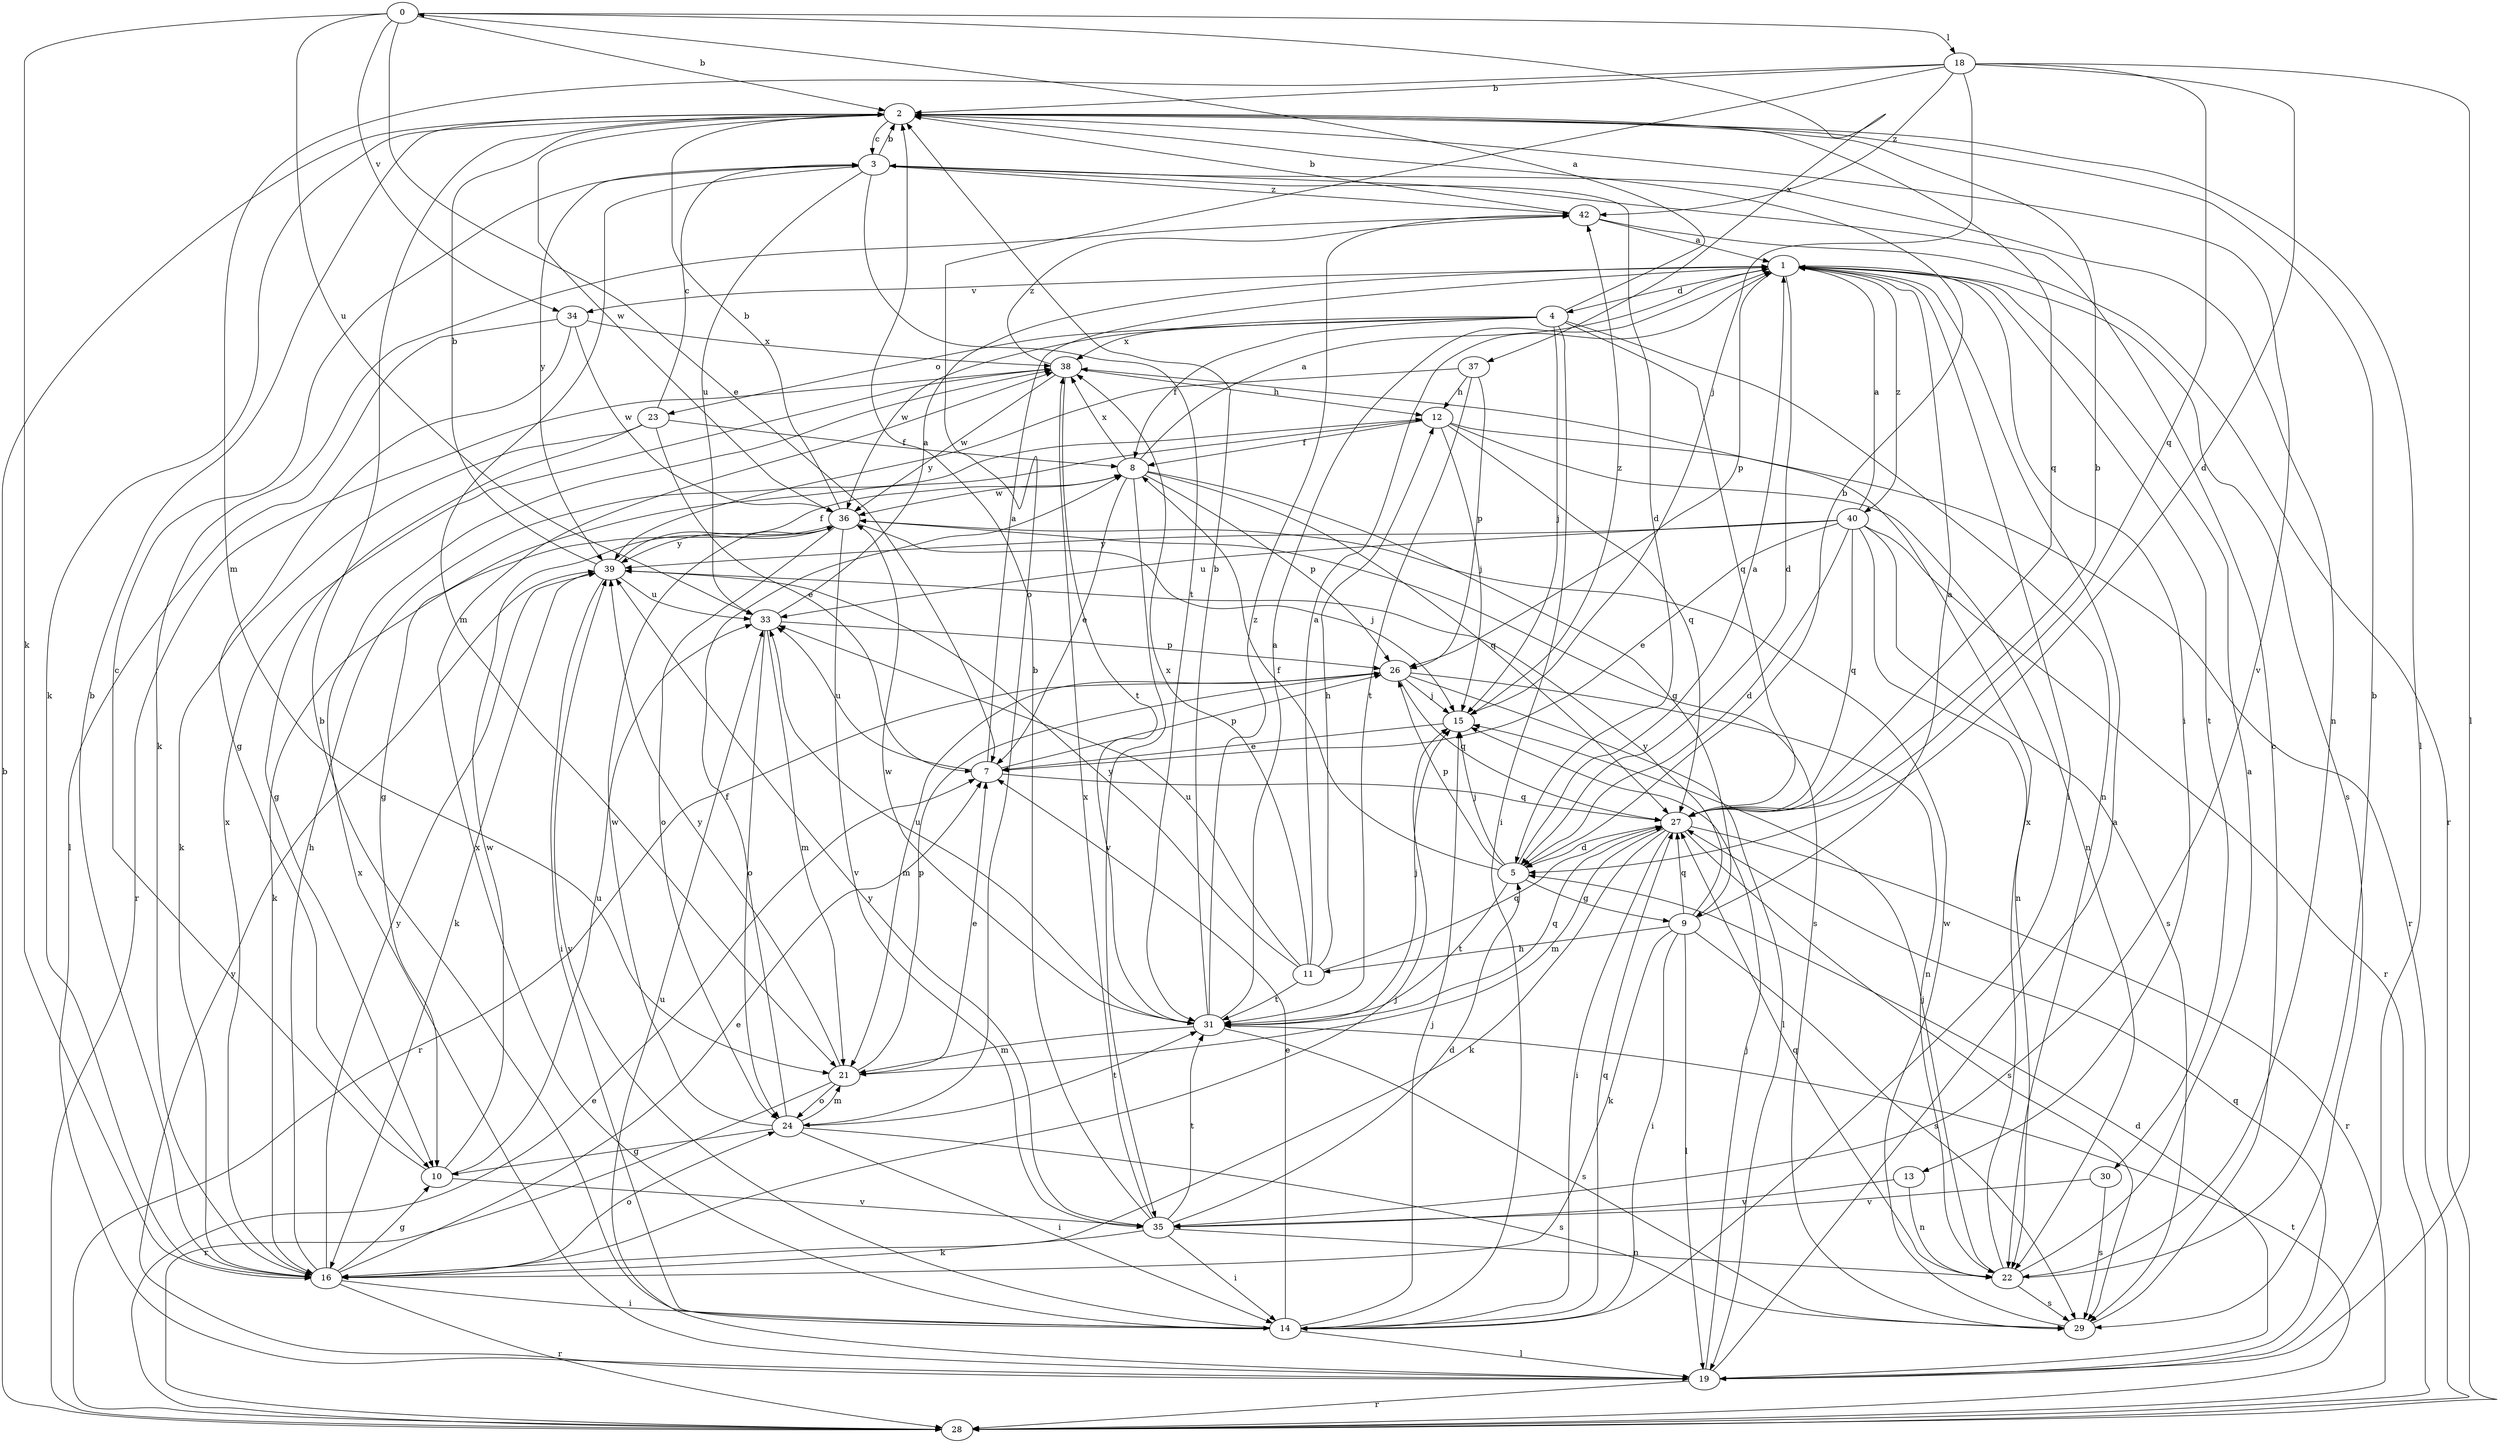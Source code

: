 strict digraph  {
0;
1;
2;
3;
4;
5;
7;
8;
9;
10;
11;
12;
13;
14;
15;
16;
18;
19;
21;
22;
23;
24;
26;
27;
28;
29;
30;
31;
33;
34;
35;
36;
37;
38;
39;
40;
42;
0 -> 2  [label=b];
0 -> 7  [label=e];
0 -> 16  [label=k];
0 -> 18  [label=l];
0 -> 33  [label=u];
0 -> 34  [label=v];
0 -> 37  [label=x];
1 -> 4  [label=d];
1 -> 5  [label=d];
1 -> 13  [label=i];
1 -> 14  [label=i];
1 -> 26  [label=p];
1 -> 29  [label=s];
1 -> 30  [label=t];
1 -> 34  [label=v];
1 -> 40  [label=z];
2 -> 3  [label=c];
2 -> 16  [label=k];
2 -> 19  [label=l];
2 -> 27  [label=q];
2 -> 35  [label=v];
2 -> 36  [label=w];
3 -> 2  [label=b];
3 -> 5  [label=d];
3 -> 21  [label=m];
3 -> 22  [label=n];
3 -> 31  [label=t];
3 -> 33  [label=u];
3 -> 39  [label=y];
3 -> 42  [label=z];
4 -> 0  [label=a];
4 -> 8  [label=f];
4 -> 14  [label=i];
4 -> 15  [label=j];
4 -> 22  [label=n];
4 -> 23  [label=o];
4 -> 27  [label=q];
4 -> 36  [label=w];
4 -> 38  [label=x];
5 -> 1  [label=a];
5 -> 2  [label=b];
5 -> 8  [label=f];
5 -> 9  [label=g];
5 -> 15  [label=j];
5 -> 26  [label=p];
5 -> 31  [label=t];
7 -> 1  [label=a];
7 -> 26  [label=p];
7 -> 27  [label=q];
7 -> 33  [label=u];
8 -> 1  [label=a];
8 -> 7  [label=e];
8 -> 9  [label=g];
8 -> 26  [label=p];
8 -> 27  [label=q];
8 -> 35  [label=v];
8 -> 36  [label=w];
8 -> 38  [label=x];
9 -> 1  [label=a];
9 -> 11  [label=h];
9 -> 14  [label=i];
9 -> 16  [label=k];
9 -> 19  [label=l];
9 -> 27  [label=q];
9 -> 29  [label=s];
9 -> 39  [label=y];
10 -> 3  [label=c];
10 -> 33  [label=u];
10 -> 35  [label=v];
10 -> 36  [label=w];
11 -> 1  [label=a];
11 -> 12  [label=h];
11 -> 27  [label=q];
11 -> 31  [label=t];
11 -> 33  [label=u];
11 -> 38  [label=x];
11 -> 39  [label=y];
12 -> 8  [label=f];
12 -> 10  [label=g];
12 -> 15  [label=j];
12 -> 22  [label=n];
12 -> 27  [label=q];
12 -> 28  [label=r];
13 -> 22  [label=n];
13 -> 35  [label=v];
14 -> 2  [label=b];
14 -> 7  [label=e];
14 -> 15  [label=j];
14 -> 19  [label=l];
14 -> 27  [label=q];
14 -> 38  [label=x];
14 -> 39  [label=y];
15 -> 7  [label=e];
15 -> 42  [label=z];
16 -> 2  [label=b];
16 -> 7  [label=e];
16 -> 10  [label=g];
16 -> 12  [label=h];
16 -> 14  [label=i];
16 -> 15  [label=j];
16 -> 24  [label=o];
16 -> 28  [label=r];
16 -> 38  [label=x];
16 -> 39  [label=y];
18 -> 2  [label=b];
18 -> 5  [label=d];
18 -> 15  [label=j];
18 -> 19  [label=l];
18 -> 21  [label=m];
18 -> 24  [label=o];
18 -> 27  [label=q];
18 -> 42  [label=z];
19 -> 1  [label=a];
19 -> 5  [label=d];
19 -> 15  [label=j];
19 -> 27  [label=q];
19 -> 28  [label=r];
19 -> 33  [label=u];
19 -> 38  [label=x];
19 -> 39  [label=y];
21 -> 7  [label=e];
21 -> 24  [label=o];
21 -> 26  [label=p];
21 -> 28  [label=r];
21 -> 39  [label=y];
22 -> 1  [label=a];
22 -> 2  [label=b];
22 -> 15  [label=j];
22 -> 27  [label=q];
22 -> 29  [label=s];
22 -> 38  [label=x];
23 -> 3  [label=c];
23 -> 7  [label=e];
23 -> 8  [label=f];
23 -> 10  [label=g];
23 -> 16  [label=k];
24 -> 8  [label=f];
24 -> 10  [label=g];
24 -> 14  [label=i];
24 -> 21  [label=m];
24 -> 29  [label=s];
24 -> 31  [label=t];
24 -> 36  [label=w];
26 -> 15  [label=j];
26 -> 19  [label=l];
26 -> 21  [label=m];
26 -> 22  [label=n];
26 -> 27  [label=q];
26 -> 28  [label=r];
27 -> 2  [label=b];
27 -> 5  [label=d];
27 -> 14  [label=i];
27 -> 16  [label=k];
27 -> 21  [label=m];
27 -> 28  [label=r];
27 -> 29  [label=s];
28 -> 2  [label=b];
28 -> 7  [label=e];
28 -> 31  [label=t];
29 -> 3  [label=c];
29 -> 36  [label=w];
30 -> 29  [label=s];
30 -> 35  [label=v];
31 -> 1  [label=a];
31 -> 2  [label=b];
31 -> 15  [label=j];
31 -> 21  [label=m];
31 -> 27  [label=q];
31 -> 29  [label=s];
31 -> 33  [label=u];
31 -> 36  [label=w];
31 -> 42  [label=z];
33 -> 1  [label=a];
33 -> 21  [label=m];
33 -> 24  [label=o];
33 -> 26  [label=p];
34 -> 10  [label=g];
34 -> 19  [label=l];
34 -> 36  [label=w];
34 -> 38  [label=x];
35 -> 2  [label=b];
35 -> 5  [label=d];
35 -> 14  [label=i];
35 -> 16  [label=k];
35 -> 22  [label=n];
35 -> 31  [label=t];
35 -> 38  [label=x];
35 -> 39  [label=y];
36 -> 2  [label=b];
36 -> 15  [label=j];
36 -> 16  [label=k];
36 -> 24  [label=o];
36 -> 29  [label=s];
36 -> 35  [label=v];
36 -> 39  [label=y];
37 -> 12  [label=h];
37 -> 26  [label=p];
37 -> 31  [label=t];
37 -> 39  [label=y];
38 -> 12  [label=h];
38 -> 28  [label=r];
38 -> 31  [label=t];
38 -> 36  [label=w];
38 -> 42  [label=z];
39 -> 2  [label=b];
39 -> 8  [label=f];
39 -> 14  [label=i];
39 -> 16  [label=k];
39 -> 33  [label=u];
40 -> 1  [label=a];
40 -> 5  [label=d];
40 -> 7  [label=e];
40 -> 22  [label=n];
40 -> 27  [label=q];
40 -> 28  [label=r];
40 -> 29  [label=s];
40 -> 33  [label=u];
40 -> 39  [label=y];
42 -> 1  [label=a];
42 -> 2  [label=b];
42 -> 16  [label=k];
42 -> 28  [label=r];
}
